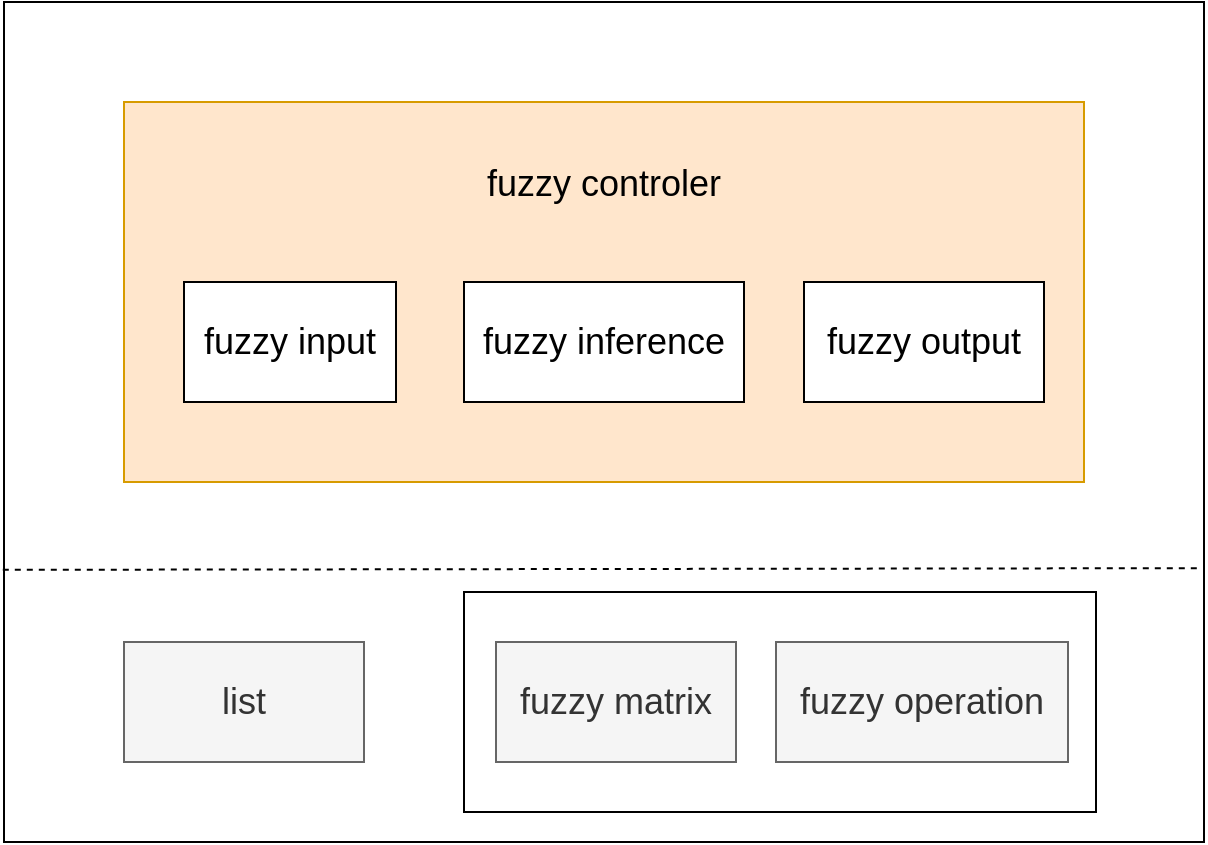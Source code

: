 <mxfile version="17.4.2" type="device"><diagram id="ADjVMAwTj2S0KjYqs1K8" name="第 1 页"><mxGraphModel dx="780" dy="550" grid="1" gridSize="10" guides="1" tooltips="1" connect="1" arrows="1" fold="1" page="1" pageScale="1" pageWidth="827" pageHeight="1169" math="0" shadow="0"><root><mxCell id="0"/><mxCell id="1" parent="0"/><mxCell id="ein8mOKC01onxxytcUEt-1" value="" style="rounded=0;whiteSpace=wrap;html=1;fontSize=18;" parent="1" vertex="1"><mxGeometry x="114" y="300" width="600" height="420" as="geometry"/></mxCell><mxCell id="ein8mOKC01onxxytcUEt-2" value="list" style="rounded=0;whiteSpace=wrap;html=1;fillColor=#f5f5f5;fontColor=#333333;strokeColor=#666666;fontSize=18;" parent="1" vertex="1"><mxGeometry x="174" y="620" width="120" height="60" as="geometry"/></mxCell><mxCell id="ein8mOKC01onxxytcUEt-4" value="" style="rounded=0;whiteSpace=wrap;html=1;fontSize=18;" parent="1" vertex="1"><mxGeometry x="344" y="595" width="316" height="110" as="geometry"/></mxCell><mxCell id="ein8mOKC01onxxytcUEt-5" value="fuzzy matrix" style="rounded=0;whiteSpace=wrap;html=1;fillColor=#f5f5f5;fontColor=#333333;strokeColor=#666666;fontSize=18;" parent="1" vertex="1"><mxGeometry x="360" y="620" width="120" height="60" as="geometry"/></mxCell><mxCell id="ein8mOKC01onxxytcUEt-6" value="fuzzy operation" style="rounded=0;whiteSpace=wrap;html=1;fillColor=#f5f5f5;fontColor=#333333;strokeColor=#666666;fontSize=18;" parent="1" vertex="1"><mxGeometry x="500" y="620" width="146" height="60" as="geometry"/></mxCell><mxCell id="ein8mOKC01onxxytcUEt-7" value="" style="endArrow=none;dashed=1;html=1;rounded=0;fontSize=18;entryX=0.998;entryY=0.674;entryDx=0;entryDy=0;entryPerimeter=0;exitX=-0.001;exitY=0.676;exitDx=0;exitDy=0;exitPerimeter=0;" parent="1" source="ein8mOKC01onxxytcUEt-1" target="ein8mOKC01onxxytcUEt-1" edge="1"><mxGeometry width="50" height="50" relative="1" as="geometry"><mxPoint x="130" y="580" as="sourcePoint"/><mxPoint x="110" y="530" as="targetPoint"/></mxGeometry></mxCell><mxCell id="MxBDq0cuDkgkIQbmbnKf-1" value="&lt;span&gt;fuzzy controler&lt;br&gt;&lt;br&gt;&lt;br&gt;&lt;br&gt;&lt;br&gt;&lt;br&gt;&lt;/span&gt;" style="rounded=0;whiteSpace=wrap;html=1;fontSize=18;fillColor=#ffe6cc;strokeColor=#d79b00;" vertex="1" parent="1"><mxGeometry x="174" y="350" width="480" height="190" as="geometry"/></mxCell><mxCell id="MxBDq0cuDkgkIQbmbnKf-3" value="fuzzy input" style="rounded=0;whiteSpace=wrap;html=1;fontSize=18;" vertex="1" parent="1"><mxGeometry x="204" y="440" width="106" height="60" as="geometry"/></mxCell><mxCell id="MxBDq0cuDkgkIQbmbnKf-4" value="fuzzy inference" style="rounded=0;whiteSpace=wrap;html=1;fontSize=18;" vertex="1" parent="1"><mxGeometry x="344" y="440" width="140" height="60" as="geometry"/></mxCell><mxCell id="MxBDq0cuDkgkIQbmbnKf-5" value="fuzzy output" style="rounded=0;whiteSpace=wrap;html=1;fontSize=18;" vertex="1" parent="1"><mxGeometry x="514" y="440" width="120" height="60" as="geometry"/></mxCell></root></mxGraphModel></diagram></mxfile>